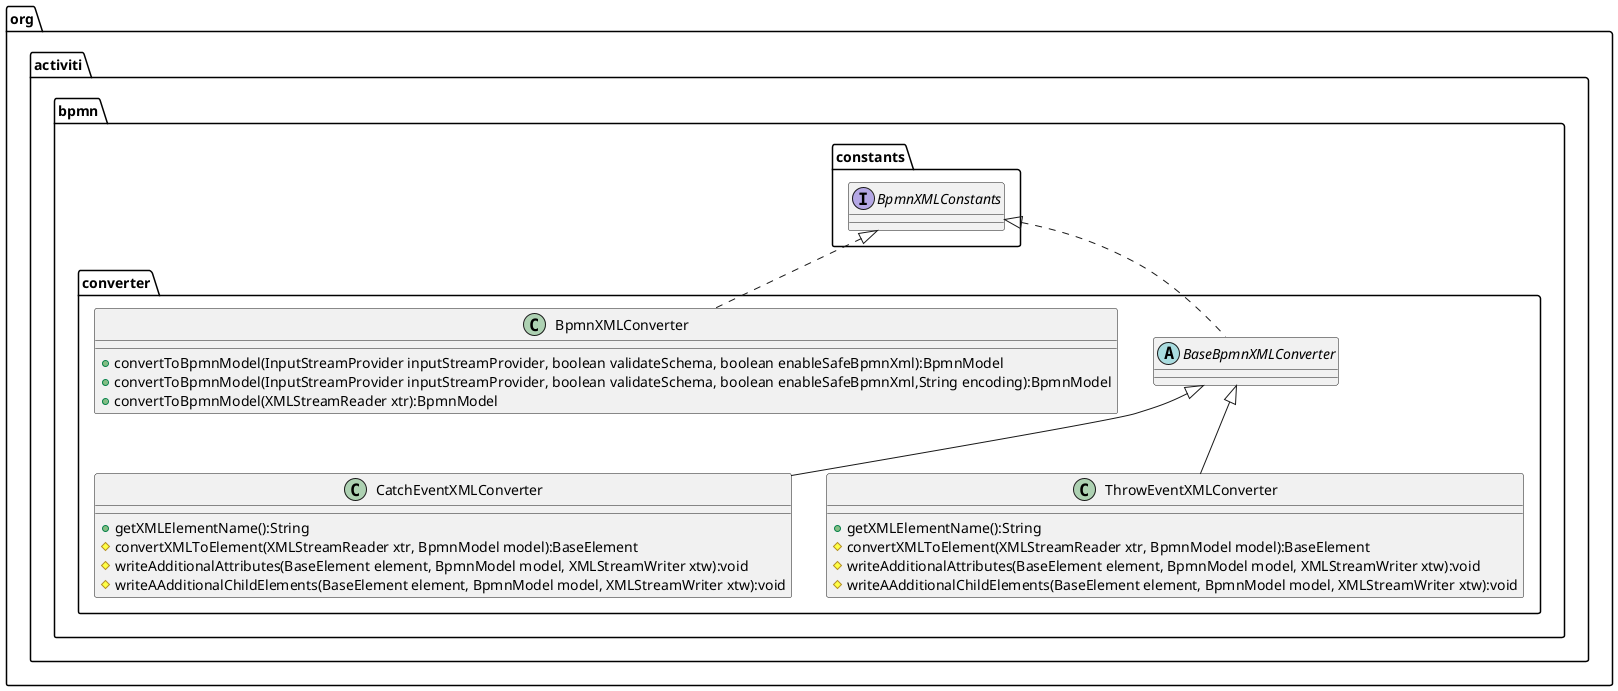 @startuml
hide @unlinked
package "org.activiti.bpmn.converter" {
abstract class BaseBpmnXMLConverter implements org.activiti.bpmn.constants.BpmnXMLConstants {

}
class BpmnXMLConverter implements org.activiti.bpmn.constants.BpmnXMLConstants {
    + convertToBpmnModel(InputStreamProvider inputStreamProvider, boolean validateSchema, boolean enableSafeBpmnXml):BpmnModel
    + convertToBpmnModel(InputStreamProvider inputStreamProvider, boolean validateSchema, boolean enableSafeBpmnXml,String encoding):BpmnModel
    + convertToBpmnModel(XMLStreamReader xtr):BpmnModel
}
class CatchEventXMLConverter extends BaseBpmnXMLConverter {
    + getXMLElementName():String
    # convertXMLToElement(XMLStreamReader xtr, BpmnModel model):BaseElement
    # writeAdditionalAttributes(BaseElement element, BpmnModel model, XMLStreamWriter xtw):void
    # writeAAdditionalChildElements(BaseElement element, BpmnModel model, XMLStreamWriter xtw):void
}
class ThrowEventXMLConverter extends BaseBpmnXMLConverter {
    + getXMLElementName():String
    # convertXMLToElement(XMLStreamReader xtr, BpmnModel model):BaseElement
    # writeAdditionalAttributes(BaseElement element, BpmnModel model, XMLStreamWriter xtw):void
    # writeAAdditionalChildElements(BaseElement element, BpmnModel model, XMLStreamWriter xtw):void
}
}
@enduml